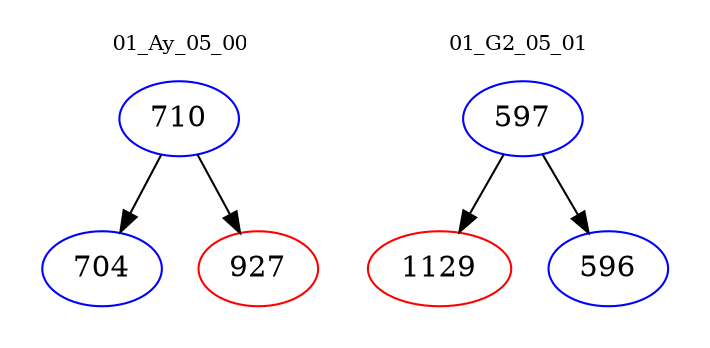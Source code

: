 digraph{
subgraph cluster_0 {
color = white
label = "01_Ay_05_00";
fontsize=10;
T0_710 [label="710", color="blue"]
T0_710 -> T0_704 [color="black"]
T0_704 [label="704", color="blue"]
T0_710 -> T0_927 [color="black"]
T0_927 [label="927", color="red"]
}
subgraph cluster_1 {
color = white
label = "01_G2_05_01";
fontsize=10;
T1_597 [label="597", color="blue"]
T1_597 -> T1_1129 [color="black"]
T1_1129 [label="1129", color="red"]
T1_597 -> T1_596 [color="black"]
T1_596 [label="596", color="blue"]
}
}
